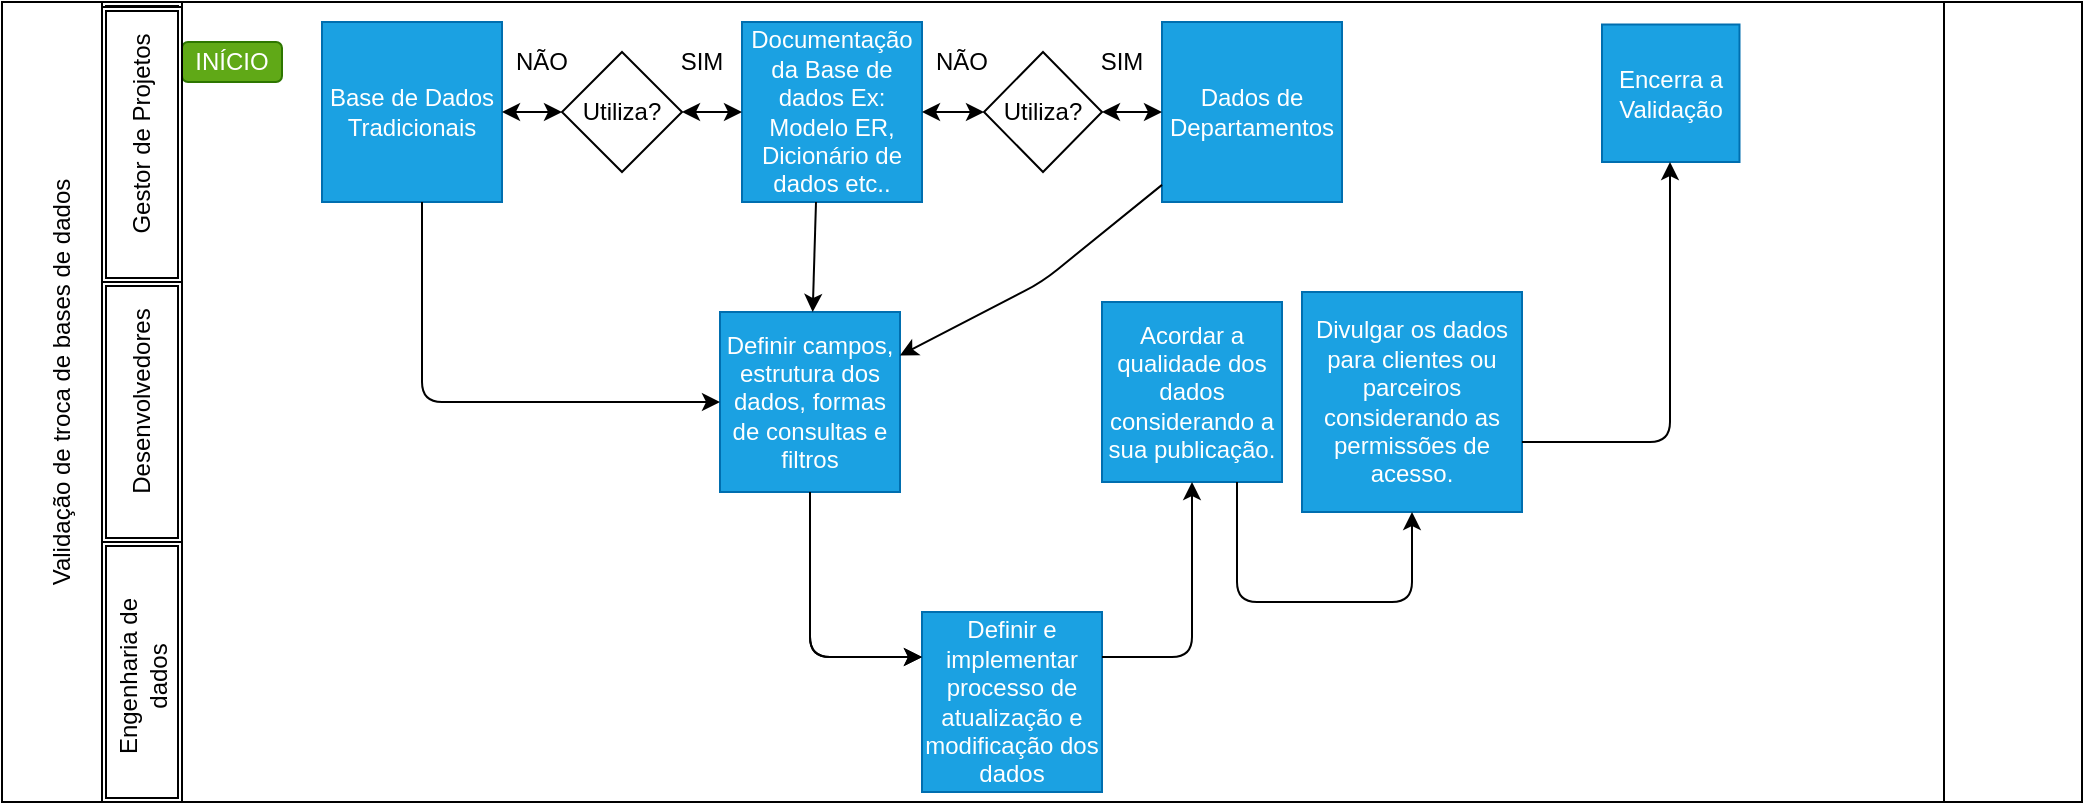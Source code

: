 <mxfile version="13.11.0" type="github">
  <diagram id="xfcLCbZEFqe4JFOpqtM2" name="Page-1">
    <mxGraphModel dx="1240" dy="644" grid="1" gridSize="10" guides="1" tooltips="1" connect="1" arrows="1" fold="1" page="1" pageScale="1" pageWidth="827" pageHeight="1169" math="0" shadow="0">
      <root>
        <mxCell id="0" />
        <mxCell id="1" parent="0" />
        <mxCell id="E3PWSfgkGM5OvUIPdRcR-1" value="" style="shape=process;whiteSpace=wrap;html=1;backgroundOutline=1;size=0.066;labelPosition=left;verticalLabelPosition=middle;align=right;verticalAlign=middle;" parent="1" vertex="1">
          <mxGeometry x="10" y="190" width="1040" height="400" as="geometry" />
        </mxCell>
        <mxCell id="E3PWSfgkGM5OvUIPdRcR-2" value="Validação de troca de bases de dados" style="text;html=1;strokeColor=none;fillColor=none;align=center;verticalAlign=middle;whiteSpace=wrap;rounded=0;rotation=-90;" parent="1" vertex="1">
          <mxGeometry x="-100" y="370" width="280" height="20" as="geometry" />
        </mxCell>
        <mxCell id="E3PWSfgkGM5OvUIPdRcR-3" value="INÍCIO" style="rounded=1;whiteSpace=wrap;html=1;fillColor=#60a917;strokeColor=#2D7600;fontColor=#ffffff;" parent="1" vertex="1">
          <mxGeometry x="100" y="210" width="50" height="20" as="geometry" />
        </mxCell>
        <mxCell id="E3PWSfgkGM5OvUIPdRcR-4" value="Base de Dados Tradicionais" style="whiteSpace=wrap;html=1;aspect=fixed;fillColor=#1ba1e2;strokeColor=#006EAF;fontColor=#ffffff;" parent="1" vertex="1">
          <mxGeometry x="170" y="200" width="90" height="90" as="geometry" />
        </mxCell>
        <mxCell id="E3PWSfgkGM5OvUIPdRcR-5" value="Documentação da Base de dados Ex: Modelo ER, Dicionário de dados etc.." style="whiteSpace=wrap;html=1;aspect=fixed;fillColor=#1ba1e2;strokeColor=#006EAF;fontColor=#ffffff;" parent="1" vertex="1">
          <mxGeometry x="380" y="200" width="90" height="90" as="geometry" />
        </mxCell>
        <mxCell id="E3PWSfgkGM5OvUIPdRcR-6" value="Dados de Departamentos" style="whiteSpace=wrap;html=1;aspect=fixed;fillColor=#1ba1e2;strokeColor=#006EAF;fontColor=#ffffff;" parent="1" vertex="1">
          <mxGeometry x="590" y="200" width="90" height="90" as="geometry" />
        </mxCell>
        <mxCell id="E3PWSfgkGM5OvUIPdRcR-16" value="Definir campos, estrutura dos dados, formas de consultas e filtros" style="whiteSpace=wrap;html=1;aspect=fixed;fillColor=#1ba1e2;strokeColor=#006EAF;fontColor=#ffffff;" parent="1" vertex="1">
          <mxGeometry x="369" y="345" width="90" height="90" as="geometry" />
        </mxCell>
        <mxCell id="E3PWSfgkGM5OvUIPdRcR-17" value="Acordar a qualidade dos dados considerando a sua publicação." style="whiteSpace=wrap;html=1;aspect=fixed;fillColor=#1ba1e2;strokeColor=#006EAF;fontColor=#ffffff;" parent="1" vertex="1">
          <mxGeometry x="560" y="340" width="90" height="90" as="geometry" />
        </mxCell>
        <mxCell id="E3PWSfgkGM5OvUIPdRcR-18" value="Definir e implementar processo de atualização e modificação dos dados" style="whiteSpace=wrap;html=1;aspect=fixed;fillColor=#1ba1e2;strokeColor=#006EAF;fontColor=#ffffff;" parent="1" vertex="1">
          <mxGeometry x="470" y="495" width="90" height="90" as="geometry" />
        </mxCell>
        <mxCell id="E3PWSfgkGM5OvUIPdRcR-19" value="Divulgar os dados para clientes ou parceiros considerando as permissões de acesso." style="whiteSpace=wrap;html=1;aspect=fixed;fillColor=#1ba1e2;strokeColor=#006EAF;fontColor=#ffffff;" parent="1" vertex="1">
          <mxGeometry x="660" y="335" width="110" height="110" as="geometry" />
        </mxCell>
        <mxCell id="keb70TFidX5IJueiOAeG-1" value="" style="edgeStyle=elbowEdgeStyle;elbow=horizontal;endArrow=classic;html=1;entryX=0;entryY=0.25;entryDx=0;entryDy=0;exitX=0.5;exitY=1;exitDx=0;exitDy=0;" edge="1" parent="1" source="E3PWSfgkGM5OvUIPdRcR-16" target="E3PWSfgkGM5OvUIPdRcR-18">
          <mxGeometry width="50" height="50" relative="1" as="geometry">
            <mxPoint x="400" y="345" as="sourcePoint" />
            <mxPoint x="469" y="235.5" as="targetPoint" />
            <Array as="points">
              <mxPoint x="414" y="530" />
            </Array>
          </mxGeometry>
        </mxCell>
        <mxCell id="keb70TFidX5IJueiOAeG-4" value="" style="edgeStyle=elbowEdgeStyle;elbow=horizontal;endArrow=classic;html=1;exitX=1;exitY=0.25;exitDx=0;exitDy=0;" edge="1" parent="1" source="E3PWSfgkGM5OvUIPdRcR-18" target="E3PWSfgkGM5OvUIPdRcR-17">
          <mxGeometry width="50" height="50" relative="1" as="geometry">
            <mxPoint x="570" y="294.97" as="sourcePoint" />
            <mxPoint x="630" y="400" as="targetPoint" />
            <Array as="points">
              <mxPoint x="605" y="490" />
            </Array>
          </mxGeometry>
        </mxCell>
        <mxCell id="keb70TFidX5IJueiOAeG-5" value="" style="edgeStyle=elbowEdgeStyle;elbow=horizontal;endArrow=classic;html=1;entryX=0.5;entryY=1;entryDx=0;entryDy=0;exitX=0.75;exitY=1;exitDx=0;exitDy=0;" edge="1" parent="1" source="E3PWSfgkGM5OvUIPdRcR-17" target="E3PWSfgkGM5OvUIPdRcR-19">
          <mxGeometry width="50" height="50" relative="1" as="geometry">
            <mxPoint x="660" y="429" as="sourcePoint" />
            <mxPoint x="710" y="320" as="targetPoint" />
            <Array as="points">
              <mxPoint x="710" y="490" />
            </Array>
          </mxGeometry>
        </mxCell>
        <mxCell id="keb70TFidX5IJueiOAeG-6" value="" style="shape=ext;double=1;rounded=0;whiteSpace=wrap;html=1;" vertex="1" parent="1">
          <mxGeometry x="60" y="190" width="40" height="400" as="geometry" />
        </mxCell>
        <mxCell id="keb70TFidX5IJueiOAeG-7" value="" style="shape=ext;double=1;rounded=0;whiteSpace=wrap;html=1;" vertex="1" parent="1">
          <mxGeometry x="60" y="460" width="40" height="130" as="geometry" />
        </mxCell>
        <mxCell id="keb70TFidX5IJueiOAeG-8" value="" style="shape=ext;double=1;rounded=0;whiteSpace=wrap;html=1;" vertex="1" parent="1">
          <mxGeometry x="60" y="330" width="40" height="130" as="geometry" />
        </mxCell>
        <mxCell id="keb70TFidX5IJueiOAeG-9" value="" style="shape=ext;double=1;rounded=0;whiteSpace=wrap;html=1;" vertex="1" parent="1">
          <mxGeometry x="60" y="192.5" width="40" height="137.5" as="geometry" />
        </mxCell>
        <mxCell id="keb70TFidX5IJueiOAeG-10" value="&lt;div&gt;Engenharia de dados&lt;/div&gt;" style="text;html=1;strokeColor=none;fillColor=none;align=center;verticalAlign=middle;whiteSpace=wrap;rounded=0;rotation=-90;" vertex="1" parent="1">
          <mxGeometry x="22.5" y="517.5" width="115" height="20" as="geometry" />
        </mxCell>
        <mxCell id="keb70TFidX5IJueiOAeG-12" value="Desenvolvedores" style="text;html=1;strokeColor=none;fillColor=none;align=center;verticalAlign=middle;whiteSpace=wrap;rounded=0;rotation=-90;" vertex="1" parent="1">
          <mxGeometry x="22.5" y="380" width="115" height="20" as="geometry" />
        </mxCell>
        <mxCell id="keb70TFidX5IJueiOAeG-13" value="&lt;div&gt;Gestor de Projetos&lt;/div&gt;" style="text;html=1;strokeColor=none;fillColor=none;align=center;verticalAlign=middle;whiteSpace=wrap;rounded=0;rotation=-90;" vertex="1" parent="1">
          <mxGeometry x="22.5" y="246.25" width="115" height="20" as="geometry" />
        </mxCell>
        <mxCell id="keb70TFidX5IJueiOAeG-14" value="Utiliza?" style="rhombus;whiteSpace=wrap;html=1;" vertex="1" parent="1">
          <mxGeometry x="290" y="215" width="60" height="60" as="geometry" />
        </mxCell>
        <mxCell id="keb70TFidX5IJueiOAeG-15" value="Utiliza?" style="rhombus;whiteSpace=wrap;html=1;" vertex="1" parent="1">
          <mxGeometry x="501" y="215" width="59" height="60" as="geometry" />
        </mxCell>
        <mxCell id="keb70TFidX5IJueiOAeG-17" value="" style="edgeStyle=elbowEdgeStyle;elbow=horizontal;endArrow=classic;html=1;entryX=0;entryY=0.25;entryDx=0;entryDy=0;exitX=0.5;exitY=1;exitDx=0;exitDy=0;" edge="1" parent="1">
          <mxGeometry width="50" height="50" relative="1" as="geometry">
            <mxPoint x="414" y="435" as="sourcePoint" />
            <mxPoint x="470" y="517.5" as="targetPoint" />
            <Array as="points">
              <mxPoint x="414" y="530" />
            </Array>
          </mxGeometry>
        </mxCell>
        <mxCell id="keb70TFidX5IJueiOAeG-18" value="" style="endArrow=classic;html=1;entryX=0;entryY=0.5;entryDx=0;entryDy=0;" edge="1" parent="1" target="E3PWSfgkGM5OvUIPdRcR-16">
          <mxGeometry width="50" height="50" relative="1" as="geometry">
            <mxPoint x="220" y="290" as="sourcePoint" />
            <mxPoint x="360" y="400" as="targetPoint" />
            <Array as="points">
              <mxPoint x="220" y="390" />
            </Array>
          </mxGeometry>
        </mxCell>
        <mxCell id="keb70TFidX5IJueiOAeG-19" value="" style="endArrow=classic;html=1;" edge="1" parent="1" target="E3PWSfgkGM5OvUIPdRcR-16">
          <mxGeometry width="50" height="50" relative="1" as="geometry">
            <mxPoint x="417" y="290" as="sourcePoint" />
            <mxPoint x="360" y="400" as="targetPoint" />
            <Array as="points" />
          </mxGeometry>
        </mxCell>
        <mxCell id="keb70TFidX5IJueiOAeG-21" value="" style="endArrow=classic;html=1;" edge="1" parent="1" source="E3PWSfgkGM5OvUIPdRcR-6" target="E3PWSfgkGM5OvUIPdRcR-16">
          <mxGeometry width="50" height="50" relative="1" as="geometry">
            <mxPoint x="540" y="310" as="sourcePoint" />
            <mxPoint x="590" y="260" as="targetPoint" />
            <Array as="points">
              <mxPoint x="530" y="330" />
            </Array>
          </mxGeometry>
        </mxCell>
        <mxCell id="keb70TFidX5IJueiOAeG-22" value="" style="endArrow=classic;startArrow=classic;html=1;entryX=1;entryY=0.5;entryDx=0;entryDy=0;" edge="1" parent="1" source="keb70TFidX5IJueiOAeG-14" target="E3PWSfgkGM5OvUIPdRcR-4">
          <mxGeometry width="50" height="50" relative="1" as="geometry">
            <mxPoint x="270" y="340" as="sourcePoint" />
            <mxPoint x="320" y="290" as="targetPoint" />
          </mxGeometry>
        </mxCell>
        <mxCell id="keb70TFidX5IJueiOAeG-25" value="" style="endArrow=classic;startArrow=classic;html=1;entryX=0;entryY=0.5;entryDx=0;entryDy=0;exitX=1;exitY=0.5;exitDx=0;exitDy=0;" edge="1" parent="1" source="keb70TFidX5IJueiOAeG-14" target="E3PWSfgkGM5OvUIPdRcR-5">
          <mxGeometry width="50" height="50" relative="1" as="geometry">
            <mxPoint x="340" y="270" as="sourcePoint" />
            <mxPoint x="390" y="220" as="targetPoint" />
          </mxGeometry>
        </mxCell>
        <mxCell id="keb70TFidX5IJueiOAeG-26" value="" style="endArrow=classic;startArrow=classic;html=1;entryX=0;entryY=0.5;entryDx=0;entryDy=0;exitX=1;exitY=0.5;exitDx=0;exitDy=0;" edge="1" parent="1" source="E3PWSfgkGM5OvUIPdRcR-5" target="keb70TFidX5IJueiOAeG-15">
          <mxGeometry width="50" height="50" relative="1" as="geometry">
            <mxPoint x="470" y="260" as="sourcePoint" />
            <mxPoint x="520" y="210" as="targetPoint" />
          </mxGeometry>
        </mxCell>
        <mxCell id="keb70TFidX5IJueiOAeG-27" value="" style="endArrow=classic;startArrow=classic;html=1;entryX=0;entryY=0.5;entryDx=0;entryDy=0;exitX=1;exitY=0.5;exitDx=0;exitDy=0;" edge="1" parent="1" source="keb70TFidX5IJueiOAeG-15" target="E3PWSfgkGM5OvUIPdRcR-6">
          <mxGeometry width="50" height="50" relative="1" as="geometry">
            <mxPoint x="550" y="270" as="sourcePoint" />
            <mxPoint x="600" y="220" as="targetPoint" />
          </mxGeometry>
        </mxCell>
        <mxCell id="keb70TFidX5IJueiOAeG-35" value="NÃO" style="text;html=1;strokeColor=none;fillColor=none;align=center;verticalAlign=middle;whiteSpace=wrap;rounded=0;" vertex="1" parent="1">
          <mxGeometry x="470" y="210" width="40" height="20" as="geometry" />
        </mxCell>
        <mxCell id="keb70TFidX5IJueiOAeG-36" value="SIM" style="text;html=1;strokeColor=none;fillColor=none;align=center;verticalAlign=middle;whiteSpace=wrap;rounded=0;" vertex="1" parent="1">
          <mxGeometry x="550" y="210" width="40" height="20" as="geometry" />
        </mxCell>
        <mxCell id="keb70TFidX5IJueiOAeG-37" value="SIM" style="text;html=1;strokeColor=none;fillColor=none;align=center;verticalAlign=middle;whiteSpace=wrap;rounded=0;" vertex="1" parent="1">
          <mxGeometry x="340" y="210" width="40" height="20" as="geometry" />
        </mxCell>
        <mxCell id="keb70TFidX5IJueiOAeG-38" value="NÃO" style="text;html=1;strokeColor=none;fillColor=none;align=center;verticalAlign=middle;whiteSpace=wrap;rounded=0;" vertex="1" parent="1">
          <mxGeometry x="260" y="210" width="40" height="20" as="geometry" />
        </mxCell>
        <mxCell id="keb70TFidX5IJueiOAeG-41" value="Encerra a Validação" style="whiteSpace=wrap;html=1;aspect=fixed;fillColor=#1ba1e2;strokeColor=#006EAF;fontColor=#ffffff;" vertex="1" parent="1">
          <mxGeometry x="810" y="201.25" width="68.75" height="68.75" as="geometry" />
        </mxCell>
        <mxCell id="keb70TFidX5IJueiOAeG-42" value="" style="edgeStyle=elbowEdgeStyle;elbow=horizontal;endArrow=classic;html=1;entryX=0.5;entryY=1;entryDx=0;entryDy=0;" edge="1" parent="1" target="keb70TFidX5IJueiOAeG-41">
          <mxGeometry width="50" height="50" relative="1" as="geometry">
            <mxPoint x="770" y="410" as="sourcePoint" />
            <mxPoint x="820" y="360" as="targetPoint" />
            <Array as="points">
              <mxPoint x="844" y="370" />
            </Array>
          </mxGeometry>
        </mxCell>
      </root>
    </mxGraphModel>
  </diagram>
</mxfile>
